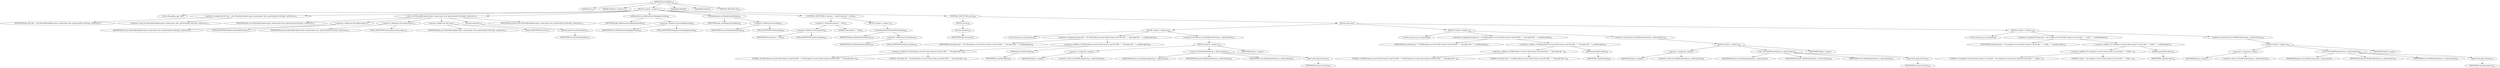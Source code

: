 digraph "executeEjbc" {  
"468" [label = <(METHOD,executeEjbc)<SUB>274</SUB>> ]
"37" [label = <(PARAM,this)<SUB>274</SUB>> ]
"469" [label = <(PARAM,SAXParser saxParser)<SUB>274</SUB>> ]
"470" [label = <(BLOCK,&lt;empty&gt;,&lt;empty&gt;)<SUB>274</SUB>> ]
"39" [label = <(LOCAL,IPlanetEjbc ejbc: ANY)> ]
"471" [label = <(&lt;operator&gt;.assignment,ANY ejbc = new IPlanetEjbc(ejbdescriptor, iasdescriptor, dest, getClasspath().toString(), saxParser))<SUB>275</SUB>> ]
"472" [label = <(IDENTIFIER,ejbc,ANY ejbc = new IPlanetEjbc(ejbdescriptor, iasdescriptor, dest, getClasspath().toString(), saxParser))<SUB>275</SUB>> ]
"473" [label = <(&lt;operator&gt;.alloc,new IPlanetEjbc(ejbdescriptor, iasdescriptor, dest, getClasspath().toString(), saxParser))<SUB>275</SUB>> ]
"474" [label = <(&lt;init&gt;,new IPlanetEjbc(ejbdescriptor, iasdescriptor, dest, getClasspath().toString(), saxParser))<SUB>275</SUB>> ]
"38" [label = <(IDENTIFIER,ejbc,new IPlanetEjbc(ejbdescriptor, iasdescriptor, dest, getClasspath().toString(), saxParser))<SUB>275</SUB>> ]
"475" [label = <(&lt;operator&gt;.fieldAccess,this.ejbdescriptor)<SUB>275</SUB>> ]
"476" [label = <(IDENTIFIER,this,new IPlanetEjbc(ejbdescriptor, iasdescriptor, dest, getClasspath().toString(), saxParser))<SUB>275</SUB>> ]
"477" [label = <(FIELD_IDENTIFIER,ejbdescriptor,ejbdescriptor)<SUB>275</SUB>> ]
"478" [label = <(&lt;operator&gt;.fieldAccess,this.iasdescriptor)<SUB>276</SUB>> ]
"479" [label = <(IDENTIFIER,this,new IPlanetEjbc(ejbdescriptor, iasdescriptor, dest, getClasspath().toString(), saxParser))<SUB>276</SUB>> ]
"480" [label = <(FIELD_IDENTIFIER,iasdescriptor,iasdescriptor)<SUB>276</SUB>> ]
"481" [label = <(&lt;operator&gt;.fieldAccess,this.dest)<SUB>277</SUB>> ]
"482" [label = <(IDENTIFIER,this,new IPlanetEjbc(ejbdescriptor, iasdescriptor, dest, getClasspath().toString(), saxParser))<SUB>277</SUB>> ]
"483" [label = <(FIELD_IDENTIFIER,dest,dest)<SUB>277</SUB>> ]
"484" [label = <(toString,toString())<SUB>278</SUB>> ]
"485" [label = <(getClasspath,this.getClasspath())<SUB>278</SUB>> ]
"36" [label = <(IDENTIFIER,this,this.getClasspath())<SUB>278</SUB>> ]
"486" [label = <(IDENTIFIER,saxParser,new IPlanetEjbc(ejbdescriptor, iasdescriptor, dest, getClasspath().toString(), saxParser))<SUB>279</SUB>> ]
"487" [label = <(setRetainSource,setRetainSource(keepgenerated))<SUB>280</SUB>> ]
"488" [label = <(IDENTIFIER,ejbc,setRetainSource(keepgenerated))<SUB>280</SUB>> ]
"489" [label = <(&lt;operator&gt;.fieldAccess,this.keepgenerated)<SUB>280</SUB>> ]
"490" [label = <(IDENTIFIER,this,setRetainSource(keepgenerated))<SUB>280</SUB>> ]
"491" [label = <(FIELD_IDENTIFIER,keepgenerated,keepgenerated)<SUB>280</SUB>> ]
"492" [label = <(setDebugOutput,setDebugOutput(debug))<SUB>281</SUB>> ]
"493" [label = <(IDENTIFIER,ejbc,setDebugOutput(debug))<SUB>281</SUB>> ]
"494" [label = <(&lt;operator&gt;.fieldAccess,this.debug)<SUB>281</SUB>> ]
"495" [label = <(IDENTIFIER,this,setDebugOutput(debug))<SUB>281</SUB>> ]
"496" [label = <(FIELD_IDENTIFIER,debug,debug)<SUB>281</SUB>> ]
"497" [label = <(CONTROL_STRUCTURE,if (iashome != null),if (iashome != null))<SUB>282</SUB>> ]
"498" [label = <(&lt;operator&gt;.notEquals,iashome != null)<SUB>282</SUB>> ]
"499" [label = <(&lt;operator&gt;.fieldAccess,this.iashome)<SUB>282</SUB>> ]
"500" [label = <(IDENTIFIER,this,iashome != null)<SUB>282</SUB>> ]
"501" [label = <(FIELD_IDENTIFIER,iashome,iashome)<SUB>282</SUB>> ]
"502" [label = <(LITERAL,null,iashome != null)<SUB>282</SUB>> ]
"503" [label = <(BLOCK,&lt;empty&gt;,&lt;empty&gt;)<SUB>282</SUB>> ]
"504" [label = <(setIasHomeDir,setIasHomeDir(iashome))<SUB>283</SUB>> ]
"505" [label = <(IDENTIFIER,ejbc,setIasHomeDir(iashome))<SUB>283</SUB>> ]
"506" [label = <(&lt;operator&gt;.fieldAccess,this.iashome)<SUB>283</SUB>> ]
"507" [label = <(IDENTIFIER,this,setIasHomeDir(iashome))<SUB>283</SUB>> ]
"508" [label = <(FIELD_IDENTIFIER,iashome,iashome)<SUB>283</SUB>> ]
"509" [label = <(CONTROL_STRUCTURE,try,try)<SUB>286</SUB>> ]
"510" [label = <(BLOCK,try,try)<SUB>286</SUB>> ]
"511" [label = <(execute,execute())<SUB>287</SUB>> ]
"512" [label = <(IDENTIFIER,ejbc,execute())<SUB>287</SUB>> ]
"513" [label = <(BLOCK,catch,catch)> ]
"514" [label = <(BLOCK,&lt;empty&gt;,&lt;empty&gt;)<SUB>288</SUB>> ]
"515" [label = <(LOCAL,String msg: java.lang.String)> ]
"516" [label = <(&lt;operator&gt;.assignment,String msg = &quot;An IOException occurred while trying to read the XML &quot; + &quot;descriptor file: &quot; + e.getMessage())<SUB>289</SUB>> ]
"517" [label = <(IDENTIFIER,msg,String msg = &quot;An IOException occurred while trying to read the XML &quot; + &quot;descriptor file: &quot; + e.getMessage())<SUB>289</SUB>> ]
"518" [label = <(&lt;operator&gt;.addition,&quot;An IOException occurred while trying to read the XML &quot; + &quot;descriptor file: &quot; + e.getMessage())<SUB>289</SUB>> ]
"519" [label = <(&lt;operator&gt;.addition,&quot;An IOException occurred while trying to read the XML &quot; + &quot;descriptor file: &quot;)<SUB>289</SUB>> ]
"520" [label = <(LITERAL,&quot;An IOException occurred while trying to read the XML &quot;,&quot;An IOException occurred while trying to read the XML &quot; + &quot;descriptor file: &quot;)<SUB>289</SUB>> ]
"521" [label = <(LITERAL,&quot;descriptor file: &quot;,&quot;An IOException occurred while trying to read the XML &quot; + &quot;descriptor file: &quot;)<SUB>290</SUB>> ]
"522" [label = <(getMessage,e.getMessage())<SUB>290</SUB>> ]
"523" [label = <(IDENTIFIER,e,e.getMessage())<SUB>290</SUB>> ]
"524" [label = <(&lt;operator&gt;.throw,throw new BuildException(msg, e, getLocation());)<SUB>291</SUB>> ]
"525" [label = <(BLOCK,&lt;empty&gt;,&lt;empty&gt;)<SUB>291</SUB>> ]
"526" [label = <(&lt;operator&gt;.assignment,&lt;empty&gt;)> ]
"527" [label = <(IDENTIFIER,$obj11,&lt;empty&gt;)> ]
"528" [label = <(&lt;operator&gt;.alloc,new BuildException(msg, e, getLocation()))<SUB>291</SUB>> ]
"529" [label = <(&lt;init&gt;,new BuildException(msg, e, getLocation()))<SUB>291</SUB>> ]
"530" [label = <(IDENTIFIER,$obj11,new BuildException(msg, e, getLocation()))> ]
"531" [label = <(IDENTIFIER,msg,new BuildException(msg, e, getLocation()))<SUB>291</SUB>> ]
"532" [label = <(IDENTIFIER,e,new BuildException(msg, e, getLocation()))<SUB>291</SUB>> ]
"533" [label = <(getLocation,getLocation())<SUB>291</SUB>> ]
"40" [label = <(IDENTIFIER,this,getLocation())<SUB>291</SUB>> ]
"534" [label = <(IDENTIFIER,$obj11,&lt;empty&gt;)> ]
"535" [label = <(BLOCK,&lt;empty&gt;,&lt;empty&gt;)<SUB>292</SUB>> ]
"536" [label = <(LOCAL,String msg: java.lang.String)> ]
"537" [label = <(&lt;operator&gt;.assignment,String msg = &quot;A SAXException occurred while trying to read the XML &quot; + &quot;descriptor file: &quot; + e.getMessage())<SUB>293</SUB>> ]
"538" [label = <(IDENTIFIER,msg,String msg = &quot;A SAXException occurred while trying to read the XML &quot; + &quot;descriptor file: &quot; + e.getMessage())<SUB>293</SUB>> ]
"539" [label = <(&lt;operator&gt;.addition,&quot;A SAXException occurred while trying to read the XML &quot; + &quot;descriptor file: &quot; + e.getMessage())<SUB>293</SUB>> ]
"540" [label = <(&lt;operator&gt;.addition,&quot;A SAXException occurred while trying to read the XML &quot; + &quot;descriptor file: &quot;)<SUB>293</SUB>> ]
"541" [label = <(LITERAL,&quot;A SAXException occurred while trying to read the XML &quot;,&quot;A SAXException occurred while trying to read the XML &quot; + &quot;descriptor file: &quot;)<SUB>293</SUB>> ]
"542" [label = <(LITERAL,&quot;descriptor file: &quot;,&quot;A SAXException occurred while trying to read the XML &quot; + &quot;descriptor file: &quot;)<SUB>294</SUB>> ]
"543" [label = <(getMessage,getMessage())<SUB>294</SUB>> ]
"544" [label = <(IDENTIFIER,e,getMessage())<SUB>294</SUB>> ]
"545" [label = <(&lt;operator&gt;.throw,throw new BuildException(msg, e, getLocation());)<SUB>295</SUB>> ]
"546" [label = <(BLOCK,&lt;empty&gt;,&lt;empty&gt;)<SUB>295</SUB>> ]
"547" [label = <(&lt;operator&gt;.assignment,&lt;empty&gt;)> ]
"548" [label = <(IDENTIFIER,$obj12,&lt;empty&gt;)> ]
"549" [label = <(&lt;operator&gt;.alloc,new BuildException(msg, e, getLocation()))<SUB>295</SUB>> ]
"550" [label = <(&lt;init&gt;,new BuildException(msg, e, getLocation()))<SUB>295</SUB>> ]
"551" [label = <(IDENTIFIER,$obj12,new BuildException(msg, e, getLocation()))> ]
"552" [label = <(IDENTIFIER,msg,new BuildException(msg, e, getLocation()))<SUB>295</SUB>> ]
"553" [label = <(IDENTIFIER,e,new BuildException(msg, e, getLocation()))<SUB>295</SUB>> ]
"554" [label = <(getLocation,getLocation())<SUB>295</SUB>> ]
"41" [label = <(IDENTIFIER,this,getLocation())<SUB>295</SUB>> ]
"555" [label = <(IDENTIFIER,$obj12,&lt;empty&gt;)> ]
"556" [label = <(BLOCK,&lt;empty&gt;,&lt;empty&gt;)<SUB>296</SUB>> ]
"557" [label = <(LOCAL,String msg: java.lang.String)> ]
"558" [label = <(&lt;operator&gt;.assignment,String msg = &quot;An exception occurred while trying to run the ejbc &quot; + &quot;utility: &quot; + e.getMessage())<SUB>297</SUB>> ]
"559" [label = <(IDENTIFIER,msg,String msg = &quot;An exception occurred while trying to run the ejbc &quot; + &quot;utility: &quot; + e.getMessage())<SUB>297</SUB>> ]
"560" [label = <(&lt;operator&gt;.addition,&quot;An exception occurred while trying to run the ejbc &quot; + &quot;utility: &quot; + e.getMessage())<SUB>297</SUB>> ]
"561" [label = <(&lt;operator&gt;.addition,&quot;An exception occurred while trying to run the ejbc &quot; + &quot;utility: &quot;)<SUB>297</SUB>> ]
"562" [label = <(LITERAL,&quot;An exception occurred while trying to run the ejbc &quot;,&quot;An exception occurred while trying to run the ejbc &quot; + &quot;utility: &quot;)<SUB>297</SUB>> ]
"563" [label = <(LITERAL,&quot;utility: &quot;,&quot;An exception occurred while trying to run the ejbc &quot; + &quot;utility: &quot;)<SUB>298</SUB>> ]
"564" [label = <(getMessage,getMessage())<SUB>298</SUB>> ]
"565" [label = <(IDENTIFIER,e,getMessage())<SUB>298</SUB>> ]
"566" [label = <(&lt;operator&gt;.throw,throw new BuildException(msg, e, getLocation());)<SUB>299</SUB>> ]
"567" [label = <(BLOCK,&lt;empty&gt;,&lt;empty&gt;)<SUB>299</SUB>> ]
"568" [label = <(&lt;operator&gt;.assignment,&lt;empty&gt;)> ]
"569" [label = <(IDENTIFIER,$obj13,&lt;empty&gt;)> ]
"570" [label = <(&lt;operator&gt;.alloc,new BuildException(msg, e, getLocation()))<SUB>299</SUB>> ]
"571" [label = <(&lt;init&gt;,new BuildException(msg, e, getLocation()))<SUB>299</SUB>> ]
"572" [label = <(IDENTIFIER,$obj13,new BuildException(msg, e, getLocation()))> ]
"573" [label = <(IDENTIFIER,msg,new BuildException(msg, e, getLocation()))<SUB>299</SUB>> ]
"574" [label = <(IDENTIFIER,e,new BuildException(msg, e, getLocation()))<SUB>299</SUB>> ]
"575" [label = <(getLocation,getLocation())<SUB>299</SUB>> ]
"42" [label = <(IDENTIFIER,this,getLocation())<SUB>299</SUB>> ]
"576" [label = <(IDENTIFIER,$obj13,&lt;empty&gt;)> ]
"577" [label = <(MODIFIER,PRIVATE)> ]
"578" [label = <(MODIFIER,VIRTUAL)> ]
"579" [label = <(METHOD_RETURN,void)<SUB>274</SUB>> ]
  "468" -> "37" 
  "468" -> "469" 
  "468" -> "470" 
  "468" -> "577" 
  "468" -> "578" 
  "468" -> "579" 
  "470" -> "39" 
  "470" -> "471" 
  "470" -> "474" 
  "470" -> "487" 
  "470" -> "492" 
  "470" -> "497" 
  "470" -> "509" 
  "471" -> "472" 
  "471" -> "473" 
  "474" -> "38" 
  "474" -> "475" 
  "474" -> "478" 
  "474" -> "481" 
  "474" -> "484" 
  "474" -> "486" 
  "475" -> "476" 
  "475" -> "477" 
  "478" -> "479" 
  "478" -> "480" 
  "481" -> "482" 
  "481" -> "483" 
  "484" -> "485" 
  "485" -> "36" 
  "487" -> "488" 
  "487" -> "489" 
  "489" -> "490" 
  "489" -> "491" 
  "492" -> "493" 
  "492" -> "494" 
  "494" -> "495" 
  "494" -> "496" 
  "497" -> "498" 
  "497" -> "503" 
  "498" -> "499" 
  "498" -> "502" 
  "499" -> "500" 
  "499" -> "501" 
  "503" -> "504" 
  "504" -> "505" 
  "504" -> "506" 
  "506" -> "507" 
  "506" -> "508" 
  "509" -> "510" 
  "509" -> "513" 
  "510" -> "511" 
  "511" -> "512" 
  "513" -> "514" 
  "513" -> "535" 
  "513" -> "556" 
  "514" -> "515" 
  "514" -> "516" 
  "514" -> "524" 
  "516" -> "517" 
  "516" -> "518" 
  "518" -> "519" 
  "518" -> "522" 
  "519" -> "520" 
  "519" -> "521" 
  "522" -> "523" 
  "524" -> "525" 
  "525" -> "526" 
  "525" -> "529" 
  "525" -> "534" 
  "526" -> "527" 
  "526" -> "528" 
  "529" -> "530" 
  "529" -> "531" 
  "529" -> "532" 
  "529" -> "533" 
  "533" -> "40" 
  "535" -> "536" 
  "535" -> "537" 
  "535" -> "545" 
  "537" -> "538" 
  "537" -> "539" 
  "539" -> "540" 
  "539" -> "543" 
  "540" -> "541" 
  "540" -> "542" 
  "543" -> "544" 
  "545" -> "546" 
  "546" -> "547" 
  "546" -> "550" 
  "546" -> "555" 
  "547" -> "548" 
  "547" -> "549" 
  "550" -> "551" 
  "550" -> "552" 
  "550" -> "553" 
  "550" -> "554" 
  "554" -> "41" 
  "556" -> "557" 
  "556" -> "558" 
  "556" -> "566" 
  "558" -> "559" 
  "558" -> "560" 
  "560" -> "561" 
  "560" -> "564" 
  "561" -> "562" 
  "561" -> "563" 
  "564" -> "565" 
  "566" -> "567" 
  "567" -> "568" 
  "567" -> "571" 
  "567" -> "576" 
  "568" -> "569" 
  "568" -> "570" 
  "571" -> "572" 
  "571" -> "573" 
  "571" -> "574" 
  "571" -> "575" 
  "575" -> "42" 
}
